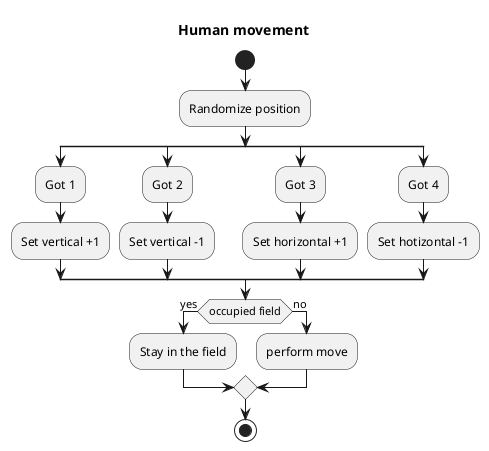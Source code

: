 @startuml Human movement
title Human movement
start 
:Randomize position;
split
:Got 1;
:Set vertical +1;
split again 
:Got 2;
:Set vertical -1;
split again
:Got 3;
:Set horizontal +1;
split again
:Got 4;
:Set hotizontal -1;
end split
if(occupied field) then (yes)
    :Stay in the field;
    else (no)
    :perform move;
endif 
stop
@enduml